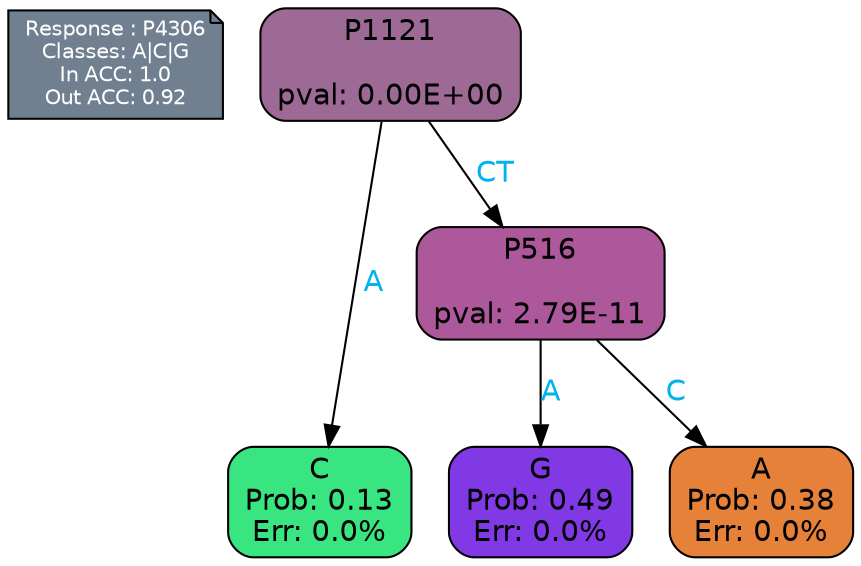 digraph Tree {
node [shape=box, style="filled, rounded", color="black", fontname=helvetica] ;
graph [ranksep=equally, splines=polylines, bgcolor=transparent, dpi=600] ;
edge [fontname=helvetica] ;
LEGEND [label="Response : P4306
Classes: A|C|G
In ACC: 1.0
Out ACC: 0.92
",shape=note,align=left,style=filled,fillcolor="slategray",fontcolor="white",fontsize=10];1 [label="P1121

pval: 0.00E+00", fillcolor="#9d6a96"] ;
2 [label="C
Prob: 0.13
Err: 0.0%", fillcolor="#39e581"] ;
3 [label="P516

pval: 2.79E-11", fillcolor="#ac589a"] ;
4 [label="G
Prob: 0.49
Err: 0.0%", fillcolor="#8139e5"] ;
5 [label="A
Prob: 0.38
Err: 0.0%", fillcolor="#e58139"] ;
1 -> 2 [label="A",fontcolor=deepskyblue2] ;
1 -> 3 [label="CT",fontcolor=deepskyblue2] ;
3 -> 4 [label="A",fontcolor=deepskyblue2] ;
3 -> 5 [label="C",fontcolor=deepskyblue2] ;
{rank = same; 2;4;5;}{rank = same; LEGEND;1;}}